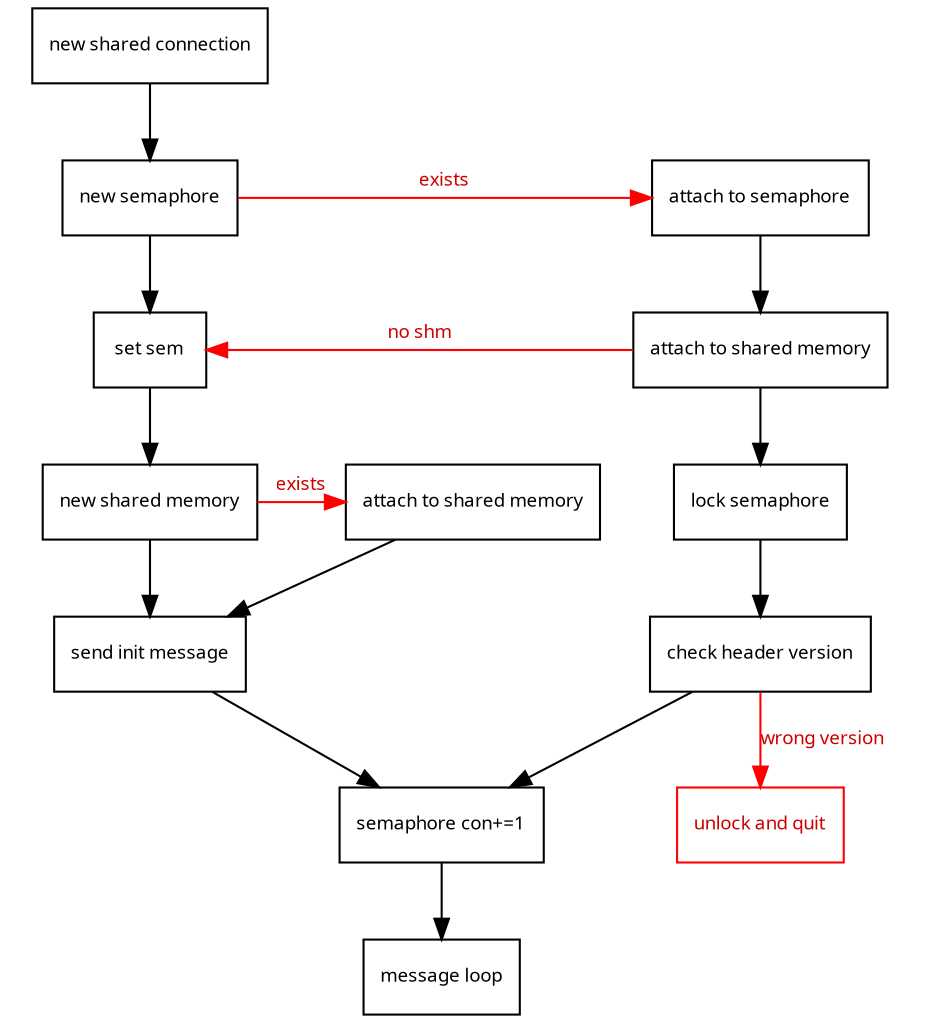 /**
@brief The protocol for connecting to a shared connection.
**/
digraph shcon_connect_protocol
{
    node [shape=box,fontname="Sans-Serif",fontsize=9];
    edge [fontname="Sans-Serif",fontsize=9];

    shcon_connect [label="new shared connection",URL="\ref shcon_connect",group="new"];
    sem_create [label="new semaphore",URL="\ref shcon_create_sem_shm",group="new"];
    shm_create [label="new shared memory",URL="\ref shcon_create_sem_shm",group="new"];
    shm_exist_attach [label="attach to shared memory",URL="\ref shcon_create_kill_shm",group=kill];
    sem_init [label="set sem",URL="\ref shcon_init_sem",group="new"];
    shm_init [label="send init message",URL="\ref shcon_init_shm",group="new"];
    sem_attach [label="attach to semaphore",URL="\ref shcon_attach_sem_shm",group="old"];
    shm_attach [label="attach to shared memory",URL="\ref shcon_attach_sem_shm",group="old"];
    quit [label="unlock and quit",color="red",fontcolor=red3];
    ver_check [label="check header version",URL="\ref shcon_check_shm_ver",group="old"];
    lock [label="lock semaphore",URL="",group="old"];
    sem_con [label="semaphore con+=1",URL="\ref shcon_add_sem_con"];
    msg_loop [label="message loop"];
    dummy [style=invis];

    shcon_connect -> sem_create;
    // ranking
    shcon_connect -> sem_attach [style=invis];

    subgraph cluster1
    {
        color=white
        sem_create -> sem_init -> shm_create -> shm_init;
    }
    shm_create -> shm_exist_attach [color=red,fontcolor=red3,label="exists"];
    shm_exist_attach -> shm_init;

    subgraph cluster2
    {
        color=white
        sem_attach -> shm_attach -> lock -> ver_check;
        // align nodes properly
        // lock -> dummy -> -> sem_con [style=invis];
    }


    sem_create -> sem_attach
        [color=red,fontcolor=red3,label="exists",constraint=false];

    shm_attach -> sem_init
        [color=red,fontcolor=red3,label="no shm",constraint=false];

    ver_check -> quit
        [color=red,fontcolor=red3,label="wrong version"];

    shm_init -> sem_con

    ver_check -> sem_con -> msg_loop
}
